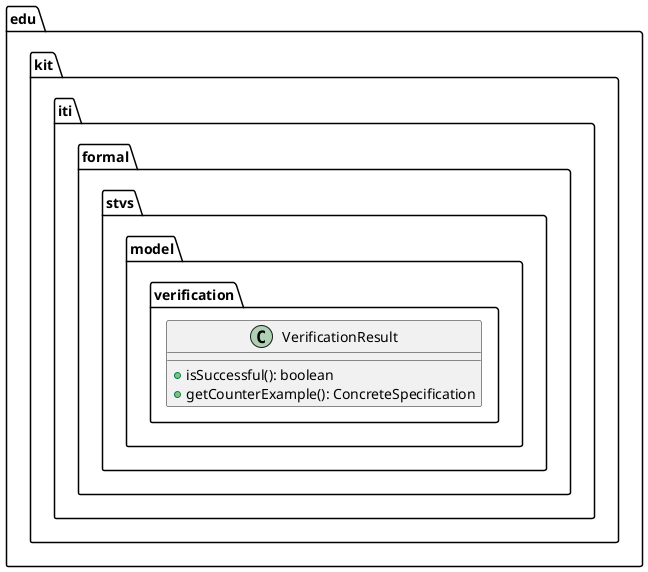 @startuml

    namespace edu.kit.iti.formal.stvs.model.verification {

        class VerificationResult {
            +isSuccessful(): boolean
            +getCounterExample(): ConcreteSpecification
        }

    }

@enduml
